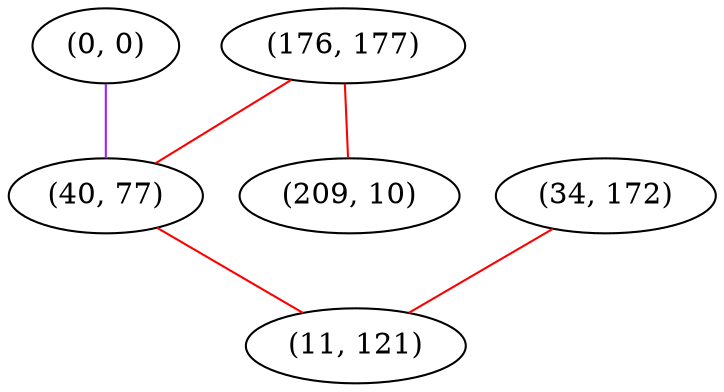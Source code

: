 graph "" {
"(176, 177)";
"(0, 0)";
"(40, 77)";
"(209, 10)";
"(34, 172)";
"(11, 121)";
"(176, 177)" -- "(209, 10)"  [color=red, key=0, weight=1];
"(176, 177)" -- "(40, 77)"  [color=red, key=0, weight=1];
"(0, 0)" -- "(40, 77)"  [color=purple, key=0, weight=4];
"(40, 77)" -- "(11, 121)"  [color=red, key=0, weight=1];
"(34, 172)" -- "(11, 121)"  [color=red, key=0, weight=1];
}
